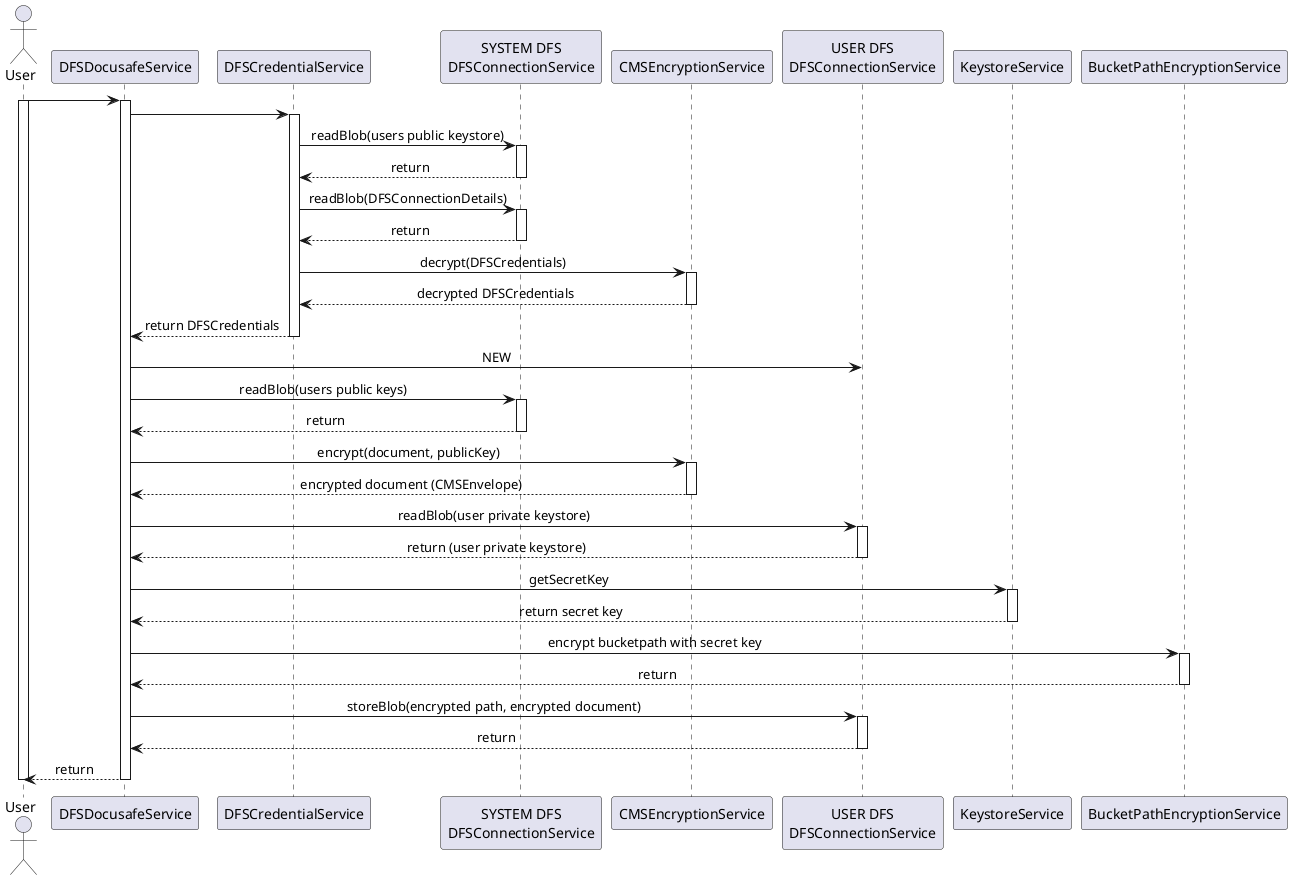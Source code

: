 @startuml
skinparam SequenceMessageAlign center

actor User

User -> DFSDocusafeService
activate User
activate DFSDocusafeService
DFSDocusafeService -> DFSCredentialService
activate DFSCredentialService
DFSCredentialService -> "SYSTEM DFS\nDFSConnectionService" as sysDFS : readBlob(users public keystore)
activate sysDFS
sysDFS --> DFSCredentialService : return
deactivate sysDFS
DFSCredentialService -> sysDFS : readBlob(DFSConnectionDetails)
activate sysDFS
sysDFS --> DFSCredentialService : return
deactivate sysDFS
DFSCredentialService -> CMSEncryptionService : decrypt(DFSCredentials)
activate CMSEncryptionService
CMSEncryptionService --> DFSCredentialService : decrypted DFSCredentials
deactivate CMSEncryptionService
DFSCredentialService --> DFSDocusafeService : return DFSCredentials
deactivate DFSCredentialService
DFSDocusafeService -> "USER DFS\nDFSConnectionService" as usrDFS : NEW
DFSDocusafeService -> sysDFS : readBlob(users public keys)
activate sysDFS
sysDFS --> DFSDocusafeService : return 
deactivate sysDFS
DFSDocusafeService -> CMSEncryptionService : encrypt(document, publicKey)
activate CMSEncryptionService
CMSEncryptionService --> DFSDocusafeService : encrypted document (CMSEnvelope)
deactivate CMSEncryptionService
DFSDocusafeService -> usrDFS : readBlob(user private keystore)
activate usrDFS
usrDFS --> DFSDocusafeService : return (user private keystore)
deactivate usrDFS
DFSDocusafeService -> KeystoreService : getSecretKey
activate KeystoreService
KeystoreService --> DFSDocusafeService : return secret key
deactivate KeystoreService
DFSDocusafeService -> BucketPathEncryptionService : encrypt bucketpath with secret key
activate BucketPathEncryptionService
BucketPathEncryptionService --> DFSDocusafeService : return 
deactivate BucketPathEncryptionService
DFSDocusafeService -> usrDFS : storeBlob(encrypted path, encrypted document)
activate usrDFS
usrDFS --> DFSDocusafeService : return
deactivate usrDFS
DFSDocusafeService --> User : return
deactivate DFSDocusafeService
deactivate User
@enduml